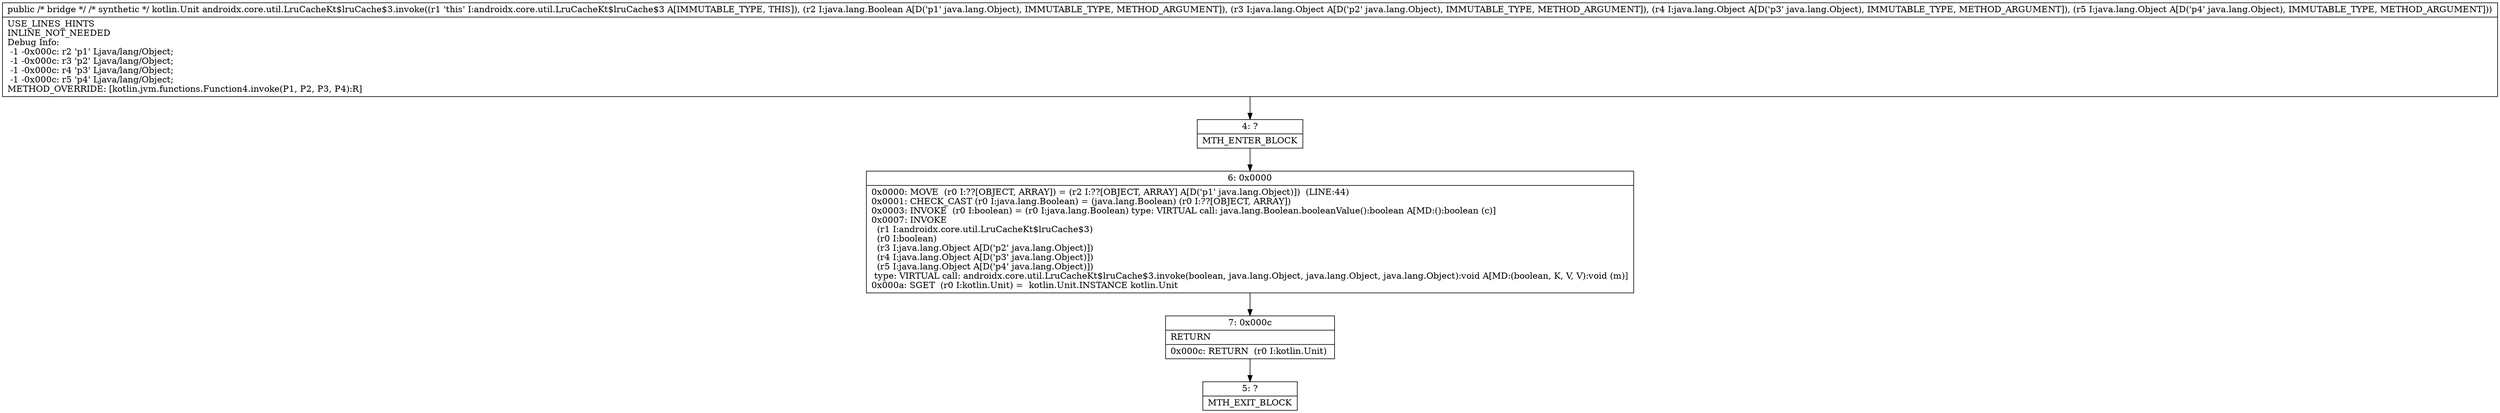 digraph "CFG forandroidx.core.util.LruCacheKt$lruCache$3.invoke(Ljava\/lang\/Object;Ljava\/lang\/Object;Ljava\/lang\/Object;Ljava\/lang\/Object;)Ljava\/lang\/Object;" {
Node_4 [shape=record,label="{4\:\ ?|MTH_ENTER_BLOCK\l}"];
Node_6 [shape=record,label="{6\:\ 0x0000|0x0000: MOVE  (r0 I:??[OBJECT, ARRAY]) = (r2 I:??[OBJECT, ARRAY] A[D('p1' java.lang.Object)])  (LINE:44)\l0x0001: CHECK_CAST (r0 I:java.lang.Boolean) = (java.lang.Boolean) (r0 I:??[OBJECT, ARRAY]) \l0x0003: INVOKE  (r0 I:boolean) = (r0 I:java.lang.Boolean) type: VIRTUAL call: java.lang.Boolean.booleanValue():boolean A[MD:():boolean (c)]\l0x0007: INVOKE  \l  (r1 I:androidx.core.util.LruCacheKt$lruCache$3)\l  (r0 I:boolean)\l  (r3 I:java.lang.Object A[D('p2' java.lang.Object)])\l  (r4 I:java.lang.Object A[D('p3' java.lang.Object)])\l  (r5 I:java.lang.Object A[D('p4' java.lang.Object)])\l type: VIRTUAL call: androidx.core.util.LruCacheKt$lruCache$3.invoke(boolean, java.lang.Object, java.lang.Object, java.lang.Object):void A[MD:(boolean, K, V, V):void (m)]\l0x000a: SGET  (r0 I:kotlin.Unit) =  kotlin.Unit.INSTANCE kotlin.Unit \l}"];
Node_7 [shape=record,label="{7\:\ 0x000c|RETURN\l|0x000c: RETURN  (r0 I:kotlin.Unit) \l}"];
Node_5 [shape=record,label="{5\:\ ?|MTH_EXIT_BLOCK\l}"];
MethodNode[shape=record,label="{public \/* bridge *\/ \/* synthetic *\/ kotlin.Unit androidx.core.util.LruCacheKt$lruCache$3.invoke((r1 'this' I:androidx.core.util.LruCacheKt$lruCache$3 A[IMMUTABLE_TYPE, THIS]), (r2 I:java.lang.Boolean A[D('p1' java.lang.Object), IMMUTABLE_TYPE, METHOD_ARGUMENT]), (r3 I:java.lang.Object A[D('p2' java.lang.Object), IMMUTABLE_TYPE, METHOD_ARGUMENT]), (r4 I:java.lang.Object A[D('p3' java.lang.Object), IMMUTABLE_TYPE, METHOD_ARGUMENT]), (r5 I:java.lang.Object A[D('p4' java.lang.Object), IMMUTABLE_TYPE, METHOD_ARGUMENT]))  | USE_LINES_HINTS\lINLINE_NOT_NEEDED\lDebug Info:\l  \-1 \-0x000c: r2 'p1' Ljava\/lang\/Object;\l  \-1 \-0x000c: r3 'p2' Ljava\/lang\/Object;\l  \-1 \-0x000c: r4 'p3' Ljava\/lang\/Object;\l  \-1 \-0x000c: r5 'p4' Ljava\/lang\/Object;\lMETHOD_OVERRIDE: [kotlin.jvm.functions.Function4.invoke(P1, P2, P3, P4):R]\l}"];
MethodNode -> Node_4;Node_4 -> Node_6;
Node_6 -> Node_7;
Node_7 -> Node_5;
}

